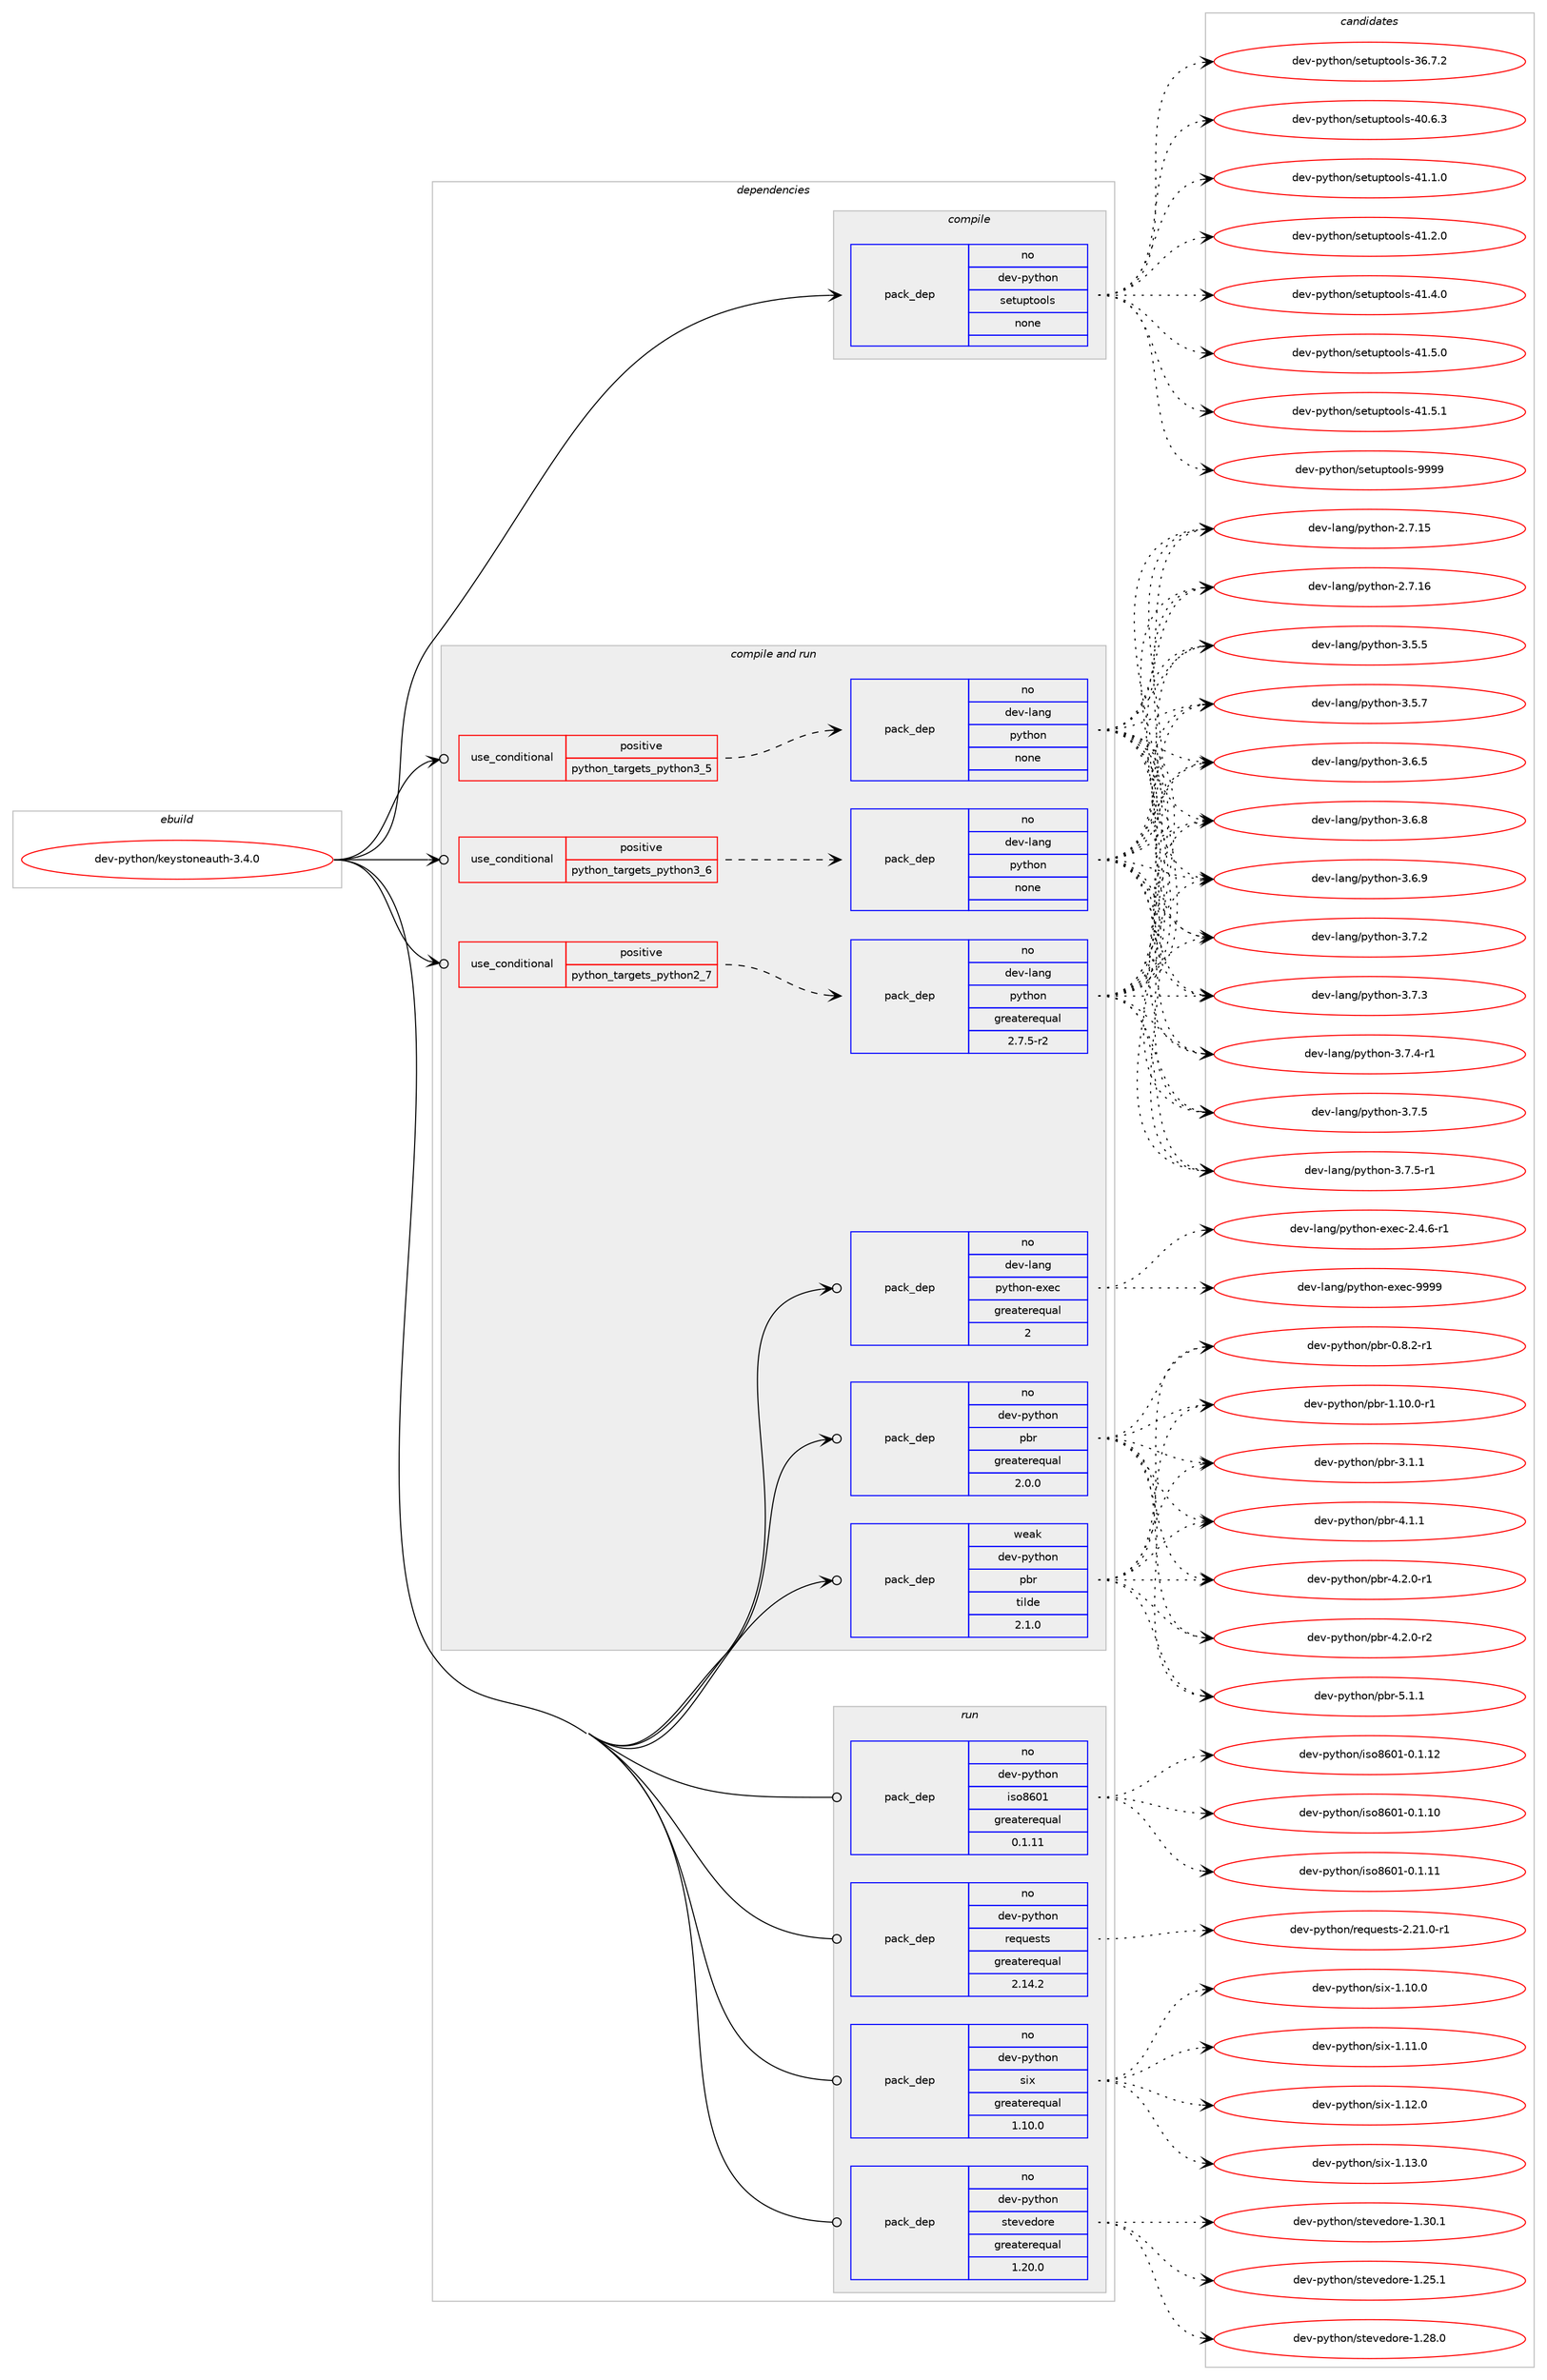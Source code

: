 digraph prolog {

# *************
# Graph options
# *************

newrank=true;
concentrate=true;
compound=true;
graph [rankdir=LR,fontname=Helvetica,fontsize=10,ranksep=1.5];#, ranksep=2.5, nodesep=0.2];
edge  [arrowhead=vee];
node  [fontname=Helvetica,fontsize=10];

# **********
# The ebuild
# **********

subgraph cluster_leftcol {
color=gray;
rank=same;
label=<<i>ebuild</i>>;
id [label="dev-python/keystoneauth-3.4.0", color=red, width=4, href="../dev-python/keystoneauth-3.4.0.svg"];
}

# ****************
# The dependencies
# ****************

subgraph cluster_midcol {
color=gray;
label=<<i>dependencies</i>>;
subgraph cluster_compile {
fillcolor="#eeeeee";
style=filled;
label=<<i>compile</i>>;
subgraph pack458679 {
dependency612258 [label=<<TABLE BORDER="0" CELLBORDER="1" CELLSPACING="0" CELLPADDING="4" WIDTH="220"><TR><TD ROWSPAN="6" CELLPADDING="30">pack_dep</TD></TR><TR><TD WIDTH="110">no</TD></TR><TR><TD>dev-python</TD></TR><TR><TD>setuptools</TD></TR><TR><TD>none</TD></TR><TR><TD></TD></TR></TABLE>>, shape=none, color=blue];
}
id:e -> dependency612258:w [weight=20,style="solid",arrowhead="vee"];
}
subgraph cluster_compileandrun {
fillcolor="#eeeeee";
style=filled;
label=<<i>compile and run</i>>;
subgraph cond141775 {
dependency612259 [label=<<TABLE BORDER="0" CELLBORDER="1" CELLSPACING="0" CELLPADDING="4"><TR><TD ROWSPAN="3" CELLPADDING="10">use_conditional</TD></TR><TR><TD>positive</TD></TR><TR><TD>python_targets_python2_7</TD></TR></TABLE>>, shape=none, color=red];
subgraph pack458680 {
dependency612260 [label=<<TABLE BORDER="0" CELLBORDER="1" CELLSPACING="0" CELLPADDING="4" WIDTH="220"><TR><TD ROWSPAN="6" CELLPADDING="30">pack_dep</TD></TR><TR><TD WIDTH="110">no</TD></TR><TR><TD>dev-lang</TD></TR><TR><TD>python</TD></TR><TR><TD>greaterequal</TD></TR><TR><TD>2.7.5-r2</TD></TR></TABLE>>, shape=none, color=blue];
}
dependency612259:e -> dependency612260:w [weight=20,style="dashed",arrowhead="vee"];
}
id:e -> dependency612259:w [weight=20,style="solid",arrowhead="odotvee"];
subgraph cond141776 {
dependency612261 [label=<<TABLE BORDER="0" CELLBORDER="1" CELLSPACING="0" CELLPADDING="4"><TR><TD ROWSPAN="3" CELLPADDING="10">use_conditional</TD></TR><TR><TD>positive</TD></TR><TR><TD>python_targets_python3_5</TD></TR></TABLE>>, shape=none, color=red];
subgraph pack458681 {
dependency612262 [label=<<TABLE BORDER="0" CELLBORDER="1" CELLSPACING="0" CELLPADDING="4" WIDTH="220"><TR><TD ROWSPAN="6" CELLPADDING="30">pack_dep</TD></TR><TR><TD WIDTH="110">no</TD></TR><TR><TD>dev-lang</TD></TR><TR><TD>python</TD></TR><TR><TD>none</TD></TR><TR><TD></TD></TR></TABLE>>, shape=none, color=blue];
}
dependency612261:e -> dependency612262:w [weight=20,style="dashed",arrowhead="vee"];
}
id:e -> dependency612261:w [weight=20,style="solid",arrowhead="odotvee"];
subgraph cond141777 {
dependency612263 [label=<<TABLE BORDER="0" CELLBORDER="1" CELLSPACING="0" CELLPADDING="4"><TR><TD ROWSPAN="3" CELLPADDING="10">use_conditional</TD></TR><TR><TD>positive</TD></TR><TR><TD>python_targets_python3_6</TD></TR></TABLE>>, shape=none, color=red];
subgraph pack458682 {
dependency612264 [label=<<TABLE BORDER="0" CELLBORDER="1" CELLSPACING="0" CELLPADDING="4" WIDTH="220"><TR><TD ROWSPAN="6" CELLPADDING="30">pack_dep</TD></TR><TR><TD WIDTH="110">no</TD></TR><TR><TD>dev-lang</TD></TR><TR><TD>python</TD></TR><TR><TD>none</TD></TR><TR><TD></TD></TR></TABLE>>, shape=none, color=blue];
}
dependency612263:e -> dependency612264:w [weight=20,style="dashed",arrowhead="vee"];
}
id:e -> dependency612263:w [weight=20,style="solid",arrowhead="odotvee"];
subgraph pack458683 {
dependency612265 [label=<<TABLE BORDER="0" CELLBORDER="1" CELLSPACING="0" CELLPADDING="4" WIDTH="220"><TR><TD ROWSPAN="6" CELLPADDING="30">pack_dep</TD></TR><TR><TD WIDTH="110">no</TD></TR><TR><TD>dev-lang</TD></TR><TR><TD>python-exec</TD></TR><TR><TD>greaterequal</TD></TR><TR><TD>2</TD></TR></TABLE>>, shape=none, color=blue];
}
id:e -> dependency612265:w [weight=20,style="solid",arrowhead="odotvee"];
subgraph pack458684 {
dependency612266 [label=<<TABLE BORDER="0" CELLBORDER="1" CELLSPACING="0" CELLPADDING="4" WIDTH="220"><TR><TD ROWSPAN="6" CELLPADDING="30">pack_dep</TD></TR><TR><TD WIDTH="110">no</TD></TR><TR><TD>dev-python</TD></TR><TR><TD>pbr</TD></TR><TR><TD>greaterequal</TD></TR><TR><TD>2.0.0</TD></TR></TABLE>>, shape=none, color=blue];
}
id:e -> dependency612266:w [weight=20,style="solid",arrowhead="odotvee"];
subgraph pack458685 {
dependency612267 [label=<<TABLE BORDER="0" CELLBORDER="1" CELLSPACING="0" CELLPADDING="4" WIDTH="220"><TR><TD ROWSPAN="6" CELLPADDING="30">pack_dep</TD></TR><TR><TD WIDTH="110">weak</TD></TR><TR><TD>dev-python</TD></TR><TR><TD>pbr</TD></TR><TR><TD>tilde</TD></TR><TR><TD>2.1.0</TD></TR></TABLE>>, shape=none, color=blue];
}
id:e -> dependency612267:w [weight=20,style="solid",arrowhead="odotvee"];
}
subgraph cluster_run {
fillcolor="#eeeeee";
style=filled;
label=<<i>run</i>>;
subgraph pack458686 {
dependency612268 [label=<<TABLE BORDER="0" CELLBORDER="1" CELLSPACING="0" CELLPADDING="4" WIDTH="220"><TR><TD ROWSPAN="6" CELLPADDING="30">pack_dep</TD></TR><TR><TD WIDTH="110">no</TD></TR><TR><TD>dev-python</TD></TR><TR><TD>iso8601</TD></TR><TR><TD>greaterequal</TD></TR><TR><TD>0.1.11</TD></TR></TABLE>>, shape=none, color=blue];
}
id:e -> dependency612268:w [weight=20,style="solid",arrowhead="odot"];
subgraph pack458687 {
dependency612269 [label=<<TABLE BORDER="0" CELLBORDER="1" CELLSPACING="0" CELLPADDING="4" WIDTH="220"><TR><TD ROWSPAN="6" CELLPADDING="30">pack_dep</TD></TR><TR><TD WIDTH="110">no</TD></TR><TR><TD>dev-python</TD></TR><TR><TD>requests</TD></TR><TR><TD>greaterequal</TD></TR><TR><TD>2.14.2</TD></TR></TABLE>>, shape=none, color=blue];
}
id:e -> dependency612269:w [weight=20,style="solid",arrowhead="odot"];
subgraph pack458688 {
dependency612270 [label=<<TABLE BORDER="0" CELLBORDER="1" CELLSPACING="0" CELLPADDING="4" WIDTH="220"><TR><TD ROWSPAN="6" CELLPADDING="30">pack_dep</TD></TR><TR><TD WIDTH="110">no</TD></TR><TR><TD>dev-python</TD></TR><TR><TD>six</TD></TR><TR><TD>greaterequal</TD></TR><TR><TD>1.10.0</TD></TR></TABLE>>, shape=none, color=blue];
}
id:e -> dependency612270:w [weight=20,style="solid",arrowhead="odot"];
subgraph pack458689 {
dependency612271 [label=<<TABLE BORDER="0" CELLBORDER="1" CELLSPACING="0" CELLPADDING="4" WIDTH="220"><TR><TD ROWSPAN="6" CELLPADDING="30">pack_dep</TD></TR><TR><TD WIDTH="110">no</TD></TR><TR><TD>dev-python</TD></TR><TR><TD>stevedore</TD></TR><TR><TD>greaterequal</TD></TR><TR><TD>1.20.0</TD></TR></TABLE>>, shape=none, color=blue];
}
id:e -> dependency612271:w [weight=20,style="solid",arrowhead="odot"];
}
}

# **************
# The candidates
# **************

subgraph cluster_choices {
rank=same;
color=gray;
label=<<i>candidates</i>>;

subgraph choice458679 {
color=black;
nodesep=1;
choice100101118451121211161041111104711510111611711211611111110811545515446554650 [label="dev-python/setuptools-36.7.2", color=red, width=4,href="../dev-python/setuptools-36.7.2.svg"];
choice100101118451121211161041111104711510111611711211611111110811545524846544651 [label="dev-python/setuptools-40.6.3", color=red, width=4,href="../dev-python/setuptools-40.6.3.svg"];
choice100101118451121211161041111104711510111611711211611111110811545524946494648 [label="dev-python/setuptools-41.1.0", color=red, width=4,href="../dev-python/setuptools-41.1.0.svg"];
choice100101118451121211161041111104711510111611711211611111110811545524946504648 [label="dev-python/setuptools-41.2.0", color=red, width=4,href="../dev-python/setuptools-41.2.0.svg"];
choice100101118451121211161041111104711510111611711211611111110811545524946524648 [label="dev-python/setuptools-41.4.0", color=red, width=4,href="../dev-python/setuptools-41.4.0.svg"];
choice100101118451121211161041111104711510111611711211611111110811545524946534648 [label="dev-python/setuptools-41.5.0", color=red, width=4,href="../dev-python/setuptools-41.5.0.svg"];
choice100101118451121211161041111104711510111611711211611111110811545524946534649 [label="dev-python/setuptools-41.5.1", color=red, width=4,href="../dev-python/setuptools-41.5.1.svg"];
choice10010111845112121116104111110471151011161171121161111111081154557575757 [label="dev-python/setuptools-9999", color=red, width=4,href="../dev-python/setuptools-9999.svg"];
dependency612258:e -> choice100101118451121211161041111104711510111611711211611111110811545515446554650:w [style=dotted,weight="100"];
dependency612258:e -> choice100101118451121211161041111104711510111611711211611111110811545524846544651:w [style=dotted,weight="100"];
dependency612258:e -> choice100101118451121211161041111104711510111611711211611111110811545524946494648:w [style=dotted,weight="100"];
dependency612258:e -> choice100101118451121211161041111104711510111611711211611111110811545524946504648:w [style=dotted,weight="100"];
dependency612258:e -> choice100101118451121211161041111104711510111611711211611111110811545524946524648:w [style=dotted,weight="100"];
dependency612258:e -> choice100101118451121211161041111104711510111611711211611111110811545524946534648:w [style=dotted,weight="100"];
dependency612258:e -> choice100101118451121211161041111104711510111611711211611111110811545524946534649:w [style=dotted,weight="100"];
dependency612258:e -> choice10010111845112121116104111110471151011161171121161111111081154557575757:w [style=dotted,weight="100"];
}
subgraph choice458680 {
color=black;
nodesep=1;
choice10010111845108971101034711212111610411111045504655464953 [label="dev-lang/python-2.7.15", color=red, width=4,href="../dev-lang/python-2.7.15.svg"];
choice10010111845108971101034711212111610411111045504655464954 [label="dev-lang/python-2.7.16", color=red, width=4,href="../dev-lang/python-2.7.16.svg"];
choice100101118451089711010347112121116104111110455146534653 [label="dev-lang/python-3.5.5", color=red, width=4,href="../dev-lang/python-3.5.5.svg"];
choice100101118451089711010347112121116104111110455146534655 [label="dev-lang/python-3.5.7", color=red, width=4,href="../dev-lang/python-3.5.7.svg"];
choice100101118451089711010347112121116104111110455146544653 [label="dev-lang/python-3.6.5", color=red, width=4,href="../dev-lang/python-3.6.5.svg"];
choice100101118451089711010347112121116104111110455146544656 [label="dev-lang/python-3.6.8", color=red, width=4,href="../dev-lang/python-3.6.8.svg"];
choice100101118451089711010347112121116104111110455146544657 [label="dev-lang/python-3.6.9", color=red, width=4,href="../dev-lang/python-3.6.9.svg"];
choice100101118451089711010347112121116104111110455146554650 [label="dev-lang/python-3.7.2", color=red, width=4,href="../dev-lang/python-3.7.2.svg"];
choice100101118451089711010347112121116104111110455146554651 [label="dev-lang/python-3.7.3", color=red, width=4,href="../dev-lang/python-3.7.3.svg"];
choice1001011184510897110103471121211161041111104551465546524511449 [label="dev-lang/python-3.7.4-r1", color=red, width=4,href="../dev-lang/python-3.7.4-r1.svg"];
choice100101118451089711010347112121116104111110455146554653 [label="dev-lang/python-3.7.5", color=red, width=4,href="../dev-lang/python-3.7.5.svg"];
choice1001011184510897110103471121211161041111104551465546534511449 [label="dev-lang/python-3.7.5-r1", color=red, width=4,href="../dev-lang/python-3.7.5-r1.svg"];
dependency612260:e -> choice10010111845108971101034711212111610411111045504655464953:w [style=dotted,weight="100"];
dependency612260:e -> choice10010111845108971101034711212111610411111045504655464954:w [style=dotted,weight="100"];
dependency612260:e -> choice100101118451089711010347112121116104111110455146534653:w [style=dotted,weight="100"];
dependency612260:e -> choice100101118451089711010347112121116104111110455146534655:w [style=dotted,weight="100"];
dependency612260:e -> choice100101118451089711010347112121116104111110455146544653:w [style=dotted,weight="100"];
dependency612260:e -> choice100101118451089711010347112121116104111110455146544656:w [style=dotted,weight="100"];
dependency612260:e -> choice100101118451089711010347112121116104111110455146544657:w [style=dotted,weight="100"];
dependency612260:e -> choice100101118451089711010347112121116104111110455146554650:w [style=dotted,weight="100"];
dependency612260:e -> choice100101118451089711010347112121116104111110455146554651:w [style=dotted,weight="100"];
dependency612260:e -> choice1001011184510897110103471121211161041111104551465546524511449:w [style=dotted,weight="100"];
dependency612260:e -> choice100101118451089711010347112121116104111110455146554653:w [style=dotted,weight="100"];
dependency612260:e -> choice1001011184510897110103471121211161041111104551465546534511449:w [style=dotted,weight="100"];
}
subgraph choice458681 {
color=black;
nodesep=1;
choice10010111845108971101034711212111610411111045504655464953 [label="dev-lang/python-2.7.15", color=red, width=4,href="../dev-lang/python-2.7.15.svg"];
choice10010111845108971101034711212111610411111045504655464954 [label="dev-lang/python-2.7.16", color=red, width=4,href="../dev-lang/python-2.7.16.svg"];
choice100101118451089711010347112121116104111110455146534653 [label="dev-lang/python-3.5.5", color=red, width=4,href="../dev-lang/python-3.5.5.svg"];
choice100101118451089711010347112121116104111110455146534655 [label="dev-lang/python-3.5.7", color=red, width=4,href="../dev-lang/python-3.5.7.svg"];
choice100101118451089711010347112121116104111110455146544653 [label="dev-lang/python-3.6.5", color=red, width=4,href="../dev-lang/python-3.6.5.svg"];
choice100101118451089711010347112121116104111110455146544656 [label="dev-lang/python-3.6.8", color=red, width=4,href="../dev-lang/python-3.6.8.svg"];
choice100101118451089711010347112121116104111110455146544657 [label="dev-lang/python-3.6.9", color=red, width=4,href="../dev-lang/python-3.6.9.svg"];
choice100101118451089711010347112121116104111110455146554650 [label="dev-lang/python-3.7.2", color=red, width=4,href="../dev-lang/python-3.7.2.svg"];
choice100101118451089711010347112121116104111110455146554651 [label="dev-lang/python-3.7.3", color=red, width=4,href="../dev-lang/python-3.7.3.svg"];
choice1001011184510897110103471121211161041111104551465546524511449 [label="dev-lang/python-3.7.4-r1", color=red, width=4,href="../dev-lang/python-3.7.4-r1.svg"];
choice100101118451089711010347112121116104111110455146554653 [label="dev-lang/python-3.7.5", color=red, width=4,href="../dev-lang/python-3.7.5.svg"];
choice1001011184510897110103471121211161041111104551465546534511449 [label="dev-lang/python-3.7.5-r1", color=red, width=4,href="../dev-lang/python-3.7.5-r1.svg"];
dependency612262:e -> choice10010111845108971101034711212111610411111045504655464953:w [style=dotted,weight="100"];
dependency612262:e -> choice10010111845108971101034711212111610411111045504655464954:w [style=dotted,weight="100"];
dependency612262:e -> choice100101118451089711010347112121116104111110455146534653:w [style=dotted,weight="100"];
dependency612262:e -> choice100101118451089711010347112121116104111110455146534655:w [style=dotted,weight="100"];
dependency612262:e -> choice100101118451089711010347112121116104111110455146544653:w [style=dotted,weight="100"];
dependency612262:e -> choice100101118451089711010347112121116104111110455146544656:w [style=dotted,weight="100"];
dependency612262:e -> choice100101118451089711010347112121116104111110455146544657:w [style=dotted,weight="100"];
dependency612262:e -> choice100101118451089711010347112121116104111110455146554650:w [style=dotted,weight="100"];
dependency612262:e -> choice100101118451089711010347112121116104111110455146554651:w [style=dotted,weight="100"];
dependency612262:e -> choice1001011184510897110103471121211161041111104551465546524511449:w [style=dotted,weight="100"];
dependency612262:e -> choice100101118451089711010347112121116104111110455146554653:w [style=dotted,weight="100"];
dependency612262:e -> choice1001011184510897110103471121211161041111104551465546534511449:w [style=dotted,weight="100"];
}
subgraph choice458682 {
color=black;
nodesep=1;
choice10010111845108971101034711212111610411111045504655464953 [label="dev-lang/python-2.7.15", color=red, width=4,href="../dev-lang/python-2.7.15.svg"];
choice10010111845108971101034711212111610411111045504655464954 [label="dev-lang/python-2.7.16", color=red, width=4,href="../dev-lang/python-2.7.16.svg"];
choice100101118451089711010347112121116104111110455146534653 [label="dev-lang/python-3.5.5", color=red, width=4,href="../dev-lang/python-3.5.5.svg"];
choice100101118451089711010347112121116104111110455146534655 [label="dev-lang/python-3.5.7", color=red, width=4,href="../dev-lang/python-3.5.7.svg"];
choice100101118451089711010347112121116104111110455146544653 [label="dev-lang/python-3.6.5", color=red, width=4,href="../dev-lang/python-3.6.5.svg"];
choice100101118451089711010347112121116104111110455146544656 [label="dev-lang/python-3.6.8", color=red, width=4,href="../dev-lang/python-3.6.8.svg"];
choice100101118451089711010347112121116104111110455146544657 [label="dev-lang/python-3.6.9", color=red, width=4,href="../dev-lang/python-3.6.9.svg"];
choice100101118451089711010347112121116104111110455146554650 [label="dev-lang/python-3.7.2", color=red, width=4,href="../dev-lang/python-3.7.2.svg"];
choice100101118451089711010347112121116104111110455146554651 [label="dev-lang/python-3.7.3", color=red, width=4,href="../dev-lang/python-3.7.3.svg"];
choice1001011184510897110103471121211161041111104551465546524511449 [label="dev-lang/python-3.7.4-r1", color=red, width=4,href="../dev-lang/python-3.7.4-r1.svg"];
choice100101118451089711010347112121116104111110455146554653 [label="dev-lang/python-3.7.5", color=red, width=4,href="../dev-lang/python-3.7.5.svg"];
choice1001011184510897110103471121211161041111104551465546534511449 [label="dev-lang/python-3.7.5-r1", color=red, width=4,href="../dev-lang/python-3.7.5-r1.svg"];
dependency612264:e -> choice10010111845108971101034711212111610411111045504655464953:w [style=dotted,weight="100"];
dependency612264:e -> choice10010111845108971101034711212111610411111045504655464954:w [style=dotted,weight="100"];
dependency612264:e -> choice100101118451089711010347112121116104111110455146534653:w [style=dotted,weight="100"];
dependency612264:e -> choice100101118451089711010347112121116104111110455146534655:w [style=dotted,weight="100"];
dependency612264:e -> choice100101118451089711010347112121116104111110455146544653:w [style=dotted,weight="100"];
dependency612264:e -> choice100101118451089711010347112121116104111110455146544656:w [style=dotted,weight="100"];
dependency612264:e -> choice100101118451089711010347112121116104111110455146544657:w [style=dotted,weight="100"];
dependency612264:e -> choice100101118451089711010347112121116104111110455146554650:w [style=dotted,weight="100"];
dependency612264:e -> choice100101118451089711010347112121116104111110455146554651:w [style=dotted,weight="100"];
dependency612264:e -> choice1001011184510897110103471121211161041111104551465546524511449:w [style=dotted,weight="100"];
dependency612264:e -> choice100101118451089711010347112121116104111110455146554653:w [style=dotted,weight="100"];
dependency612264:e -> choice1001011184510897110103471121211161041111104551465546534511449:w [style=dotted,weight="100"];
}
subgraph choice458683 {
color=black;
nodesep=1;
choice10010111845108971101034711212111610411111045101120101994550465246544511449 [label="dev-lang/python-exec-2.4.6-r1", color=red, width=4,href="../dev-lang/python-exec-2.4.6-r1.svg"];
choice10010111845108971101034711212111610411111045101120101994557575757 [label="dev-lang/python-exec-9999", color=red, width=4,href="../dev-lang/python-exec-9999.svg"];
dependency612265:e -> choice10010111845108971101034711212111610411111045101120101994550465246544511449:w [style=dotted,weight="100"];
dependency612265:e -> choice10010111845108971101034711212111610411111045101120101994557575757:w [style=dotted,weight="100"];
}
subgraph choice458684 {
color=black;
nodesep=1;
choice1001011184511212111610411111047112981144548465646504511449 [label="dev-python/pbr-0.8.2-r1", color=red, width=4,href="../dev-python/pbr-0.8.2-r1.svg"];
choice100101118451121211161041111104711298114454946494846484511449 [label="dev-python/pbr-1.10.0-r1", color=red, width=4,href="../dev-python/pbr-1.10.0-r1.svg"];
choice100101118451121211161041111104711298114455146494649 [label="dev-python/pbr-3.1.1", color=red, width=4,href="../dev-python/pbr-3.1.1.svg"];
choice100101118451121211161041111104711298114455246494649 [label="dev-python/pbr-4.1.1", color=red, width=4,href="../dev-python/pbr-4.1.1.svg"];
choice1001011184511212111610411111047112981144552465046484511449 [label="dev-python/pbr-4.2.0-r1", color=red, width=4,href="../dev-python/pbr-4.2.0-r1.svg"];
choice1001011184511212111610411111047112981144552465046484511450 [label="dev-python/pbr-4.2.0-r2", color=red, width=4,href="../dev-python/pbr-4.2.0-r2.svg"];
choice100101118451121211161041111104711298114455346494649 [label="dev-python/pbr-5.1.1", color=red, width=4,href="../dev-python/pbr-5.1.1.svg"];
dependency612266:e -> choice1001011184511212111610411111047112981144548465646504511449:w [style=dotted,weight="100"];
dependency612266:e -> choice100101118451121211161041111104711298114454946494846484511449:w [style=dotted,weight="100"];
dependency612266:e -> choice100101118451121211161041111104711298114455146494649:w [style=dotted,weight="100"];
dependency612266:e -> choice100101118451121211161041111104711298114455246494649:w [style=dotted,weight="100"];
dependency612266:e -> choice1001011184511212111610411111047112981144552465046484511449:w [style=dotted,weight="100"];
dependency612266:e -> choice1001011184511212111610411111047112981144552465046484511450:w [style=dotted,weight="100"];
dependency612266:e -> choice100101118451121211161041111104711298114455346494649:w [style=dotted,weight="100"];
}
subgraph choice458685 {
color=black;
nodesep=1;
choice1001011184511212111610411111047112981144548465646504511449 [label="dev-python/pbr-0.8.2-r1", color=red, width=4,href="../dev-python/pbr-0.8.2-r1.svg"];
choice100101118451121211161041111104711298114454946494846484511449 [label="dev-python/pbr-1.10.0-r1", color=red, width=4,href="../dev-python/pbr-1.10.0-r1.svg"];
choice100101118451121211161041111104711298114455146494649 [label="dev-python/pbr-3.1.1", color=red, width=4,href="../dev-python/pbr-3.1.1.svg"];
choice100101118451121211161041111104711298114455246494649 [label="dev-python/pbr-4.1.1", color=red, width=4,href="../dev-python/pbr-4.1.1.svg"];
choice1001011184511212111610411111047112981144552465046484511449 [label="dev-python/pbr-4.2.0-r1", color=red, width=4,href="../dev-python/pbr-4.2.0-r1.svg"];
choice1001011184511212111610411111047112981144552465046484511450 [label="dev-python/pbr-4.2.0-r2", color=red, width=4,href="../dev-python/pbr-4.2.0-r2.svg"];
choice100101118451121211161041111104711298114455346494649 [label="dev-python/pbr-5.1.1", color=red, width=4,href="../dev-python/pbr-5.1.1.svg"];
dependency612267:e -> choice1001011184511212111610411111047112981144548465646504511449:w [style=dotted,weight="100"];
dependency612267:e -> choice100101118451121211161041111104711298114454946494846484511449:w [style=dotted,weight="100"];
dependency612267:e -> choice100101118451121211161041111104711298114455146494649:w [style=dotted,weight="100"];
dependency612267:e -> choice100101118451121211161041111104711298114455246494649:w [style=dotted,weight="100"];
dependency612267:e -> choice1001011184511212111610411111047112981144552465046484511449:w [style=dotted,weight="100"];
dependency612267:e -> choice1001011184511212111610411111047112981144552465046484511450:w [style=dotted,weight="100"];
dependency612267:e -> choice100101118451121211161041111104711298114455346494649:w [style=dotted,weight="100"];
}
subgraph choice458686 {
color=black;
nodesep=1;
choice10010111845112121116104111110471051151115654484945484649464948 [label="dev-python/iso8601-0.1.10", color=red, width=4,href="../dev-python/iso8601-0.1.10.svg"];
choice10010111845112121116104111110471051151115654484945484649464949 [label="dev-python/iso8601-0.1.11", color=red, width=4,href="../dev-python/iso8601-0.1.11.svg"];
choice10010111845112121116104111110471051151115654484945484649464950 [label="dev-python/iso8601-0.1.12", color=red, width=4,href="../dev-python/iso8601-0.1.12.svg"];
dependency612268:e -> choice10010111845112121116104111110471051151115654484945484649464948:w [style=dotted,weight="100"];
dependency612268:e -> choice10010111845112121116104111110471051151115654484945484649464949:w [style=dotted,weight="100"];
dependency612268:e -> choice10010111845112121116104111110471051151115654484945484649464950:w [style=dotted,weight="100"];
}
subgraph choice458687 {
color=black;
nodesep=1;
choice1001011184511212111610411111047114101113117101115116115455046504946484511449 [label="dev-python/requests-2.21.0-r1", color=red, width=4,href="../dev-python/requests-2.21.0-r1.svg"];
dependency612269:e -> choice1001011184511212111610411111047114101113117101115116115455046504946484511449:w [style=dotted,weight="100"];
}
subgraph choice458688 {
color=black;
nodesep=1;
choice100101118451121211161041111104711510512045494649484648 [label="dev-python/six-1.10.0", color=red, width=4,href="../dev-python/six-1.10.0.svg"];
choice100101118451121211161041111104711510512045494649494648 [label="dev-python/six-1.11.0", color=red, width=4,href="../dev-python/six-1.11.0.svg"];
choice100101118451121211161041111104711510512045494649504648 [label="dev-python/six-1.12.0", color=red, width=4,href="../dev-python/six-1.12.0.svg"];
choice100101118451121211161041111104711510512045494649514648 [label="dev-python/six-1.13.0", color=red, width=4,href="../dev-python/six-1.13.0.svg"];
dependency612270:e -> choice100101118451121211161041111104711510512045494649484648:w [style=dotted,weight="100"];
dependency612270:e -> choice100101118451121211161041111104711510512045494649494648:w [style=dotted,weight="100"];
dependency612270:e -> choice100101118451121211161041111104711510512045494649504648:w [style=dotted,weight="100"];
dependency612270:e -> choice100101118451121211161041111104711510512045494649514648:w [style=dotted,weight="100"];
}
subgraph choice458689 {
color=black;
nodesep=1;
choice100101118451121211161041111104711511610111810110011111410145494650534649 [label="dev-python/stevedore-1.25.1", color=red, width=4,href="../dev-python/stevedore-1.25.1.svg"];
choice100101118451121211161041111104711511610111810110011111410145494650564648 [label="dev-python/stevedore-1.28.0", color=red, width=4,href="../dev-python/stevedore-1.28.0.svg"];
choice100101118451121211161041111104711511610111810110011111410145494651484649 [label="dev-python/stevedore-1.30.1", color=red, width=4,href="../dev-python/stevedore-1.30.1.svg"];
dependency612271:e -> choice100101118451121211161041111104711511610111810110011111410145494650534649:w [style=dotted,weight="100"];
dependency612271:e -> choice100101118451121211161041111104711511610111810110011111410145494650564648:w [style=dotted,weight="100"];
dependency612271:e -> choice100101118451121211161041111104711511610111810110011111410145494651484649:w [style=dotted,weight="100"];
}
}

}
